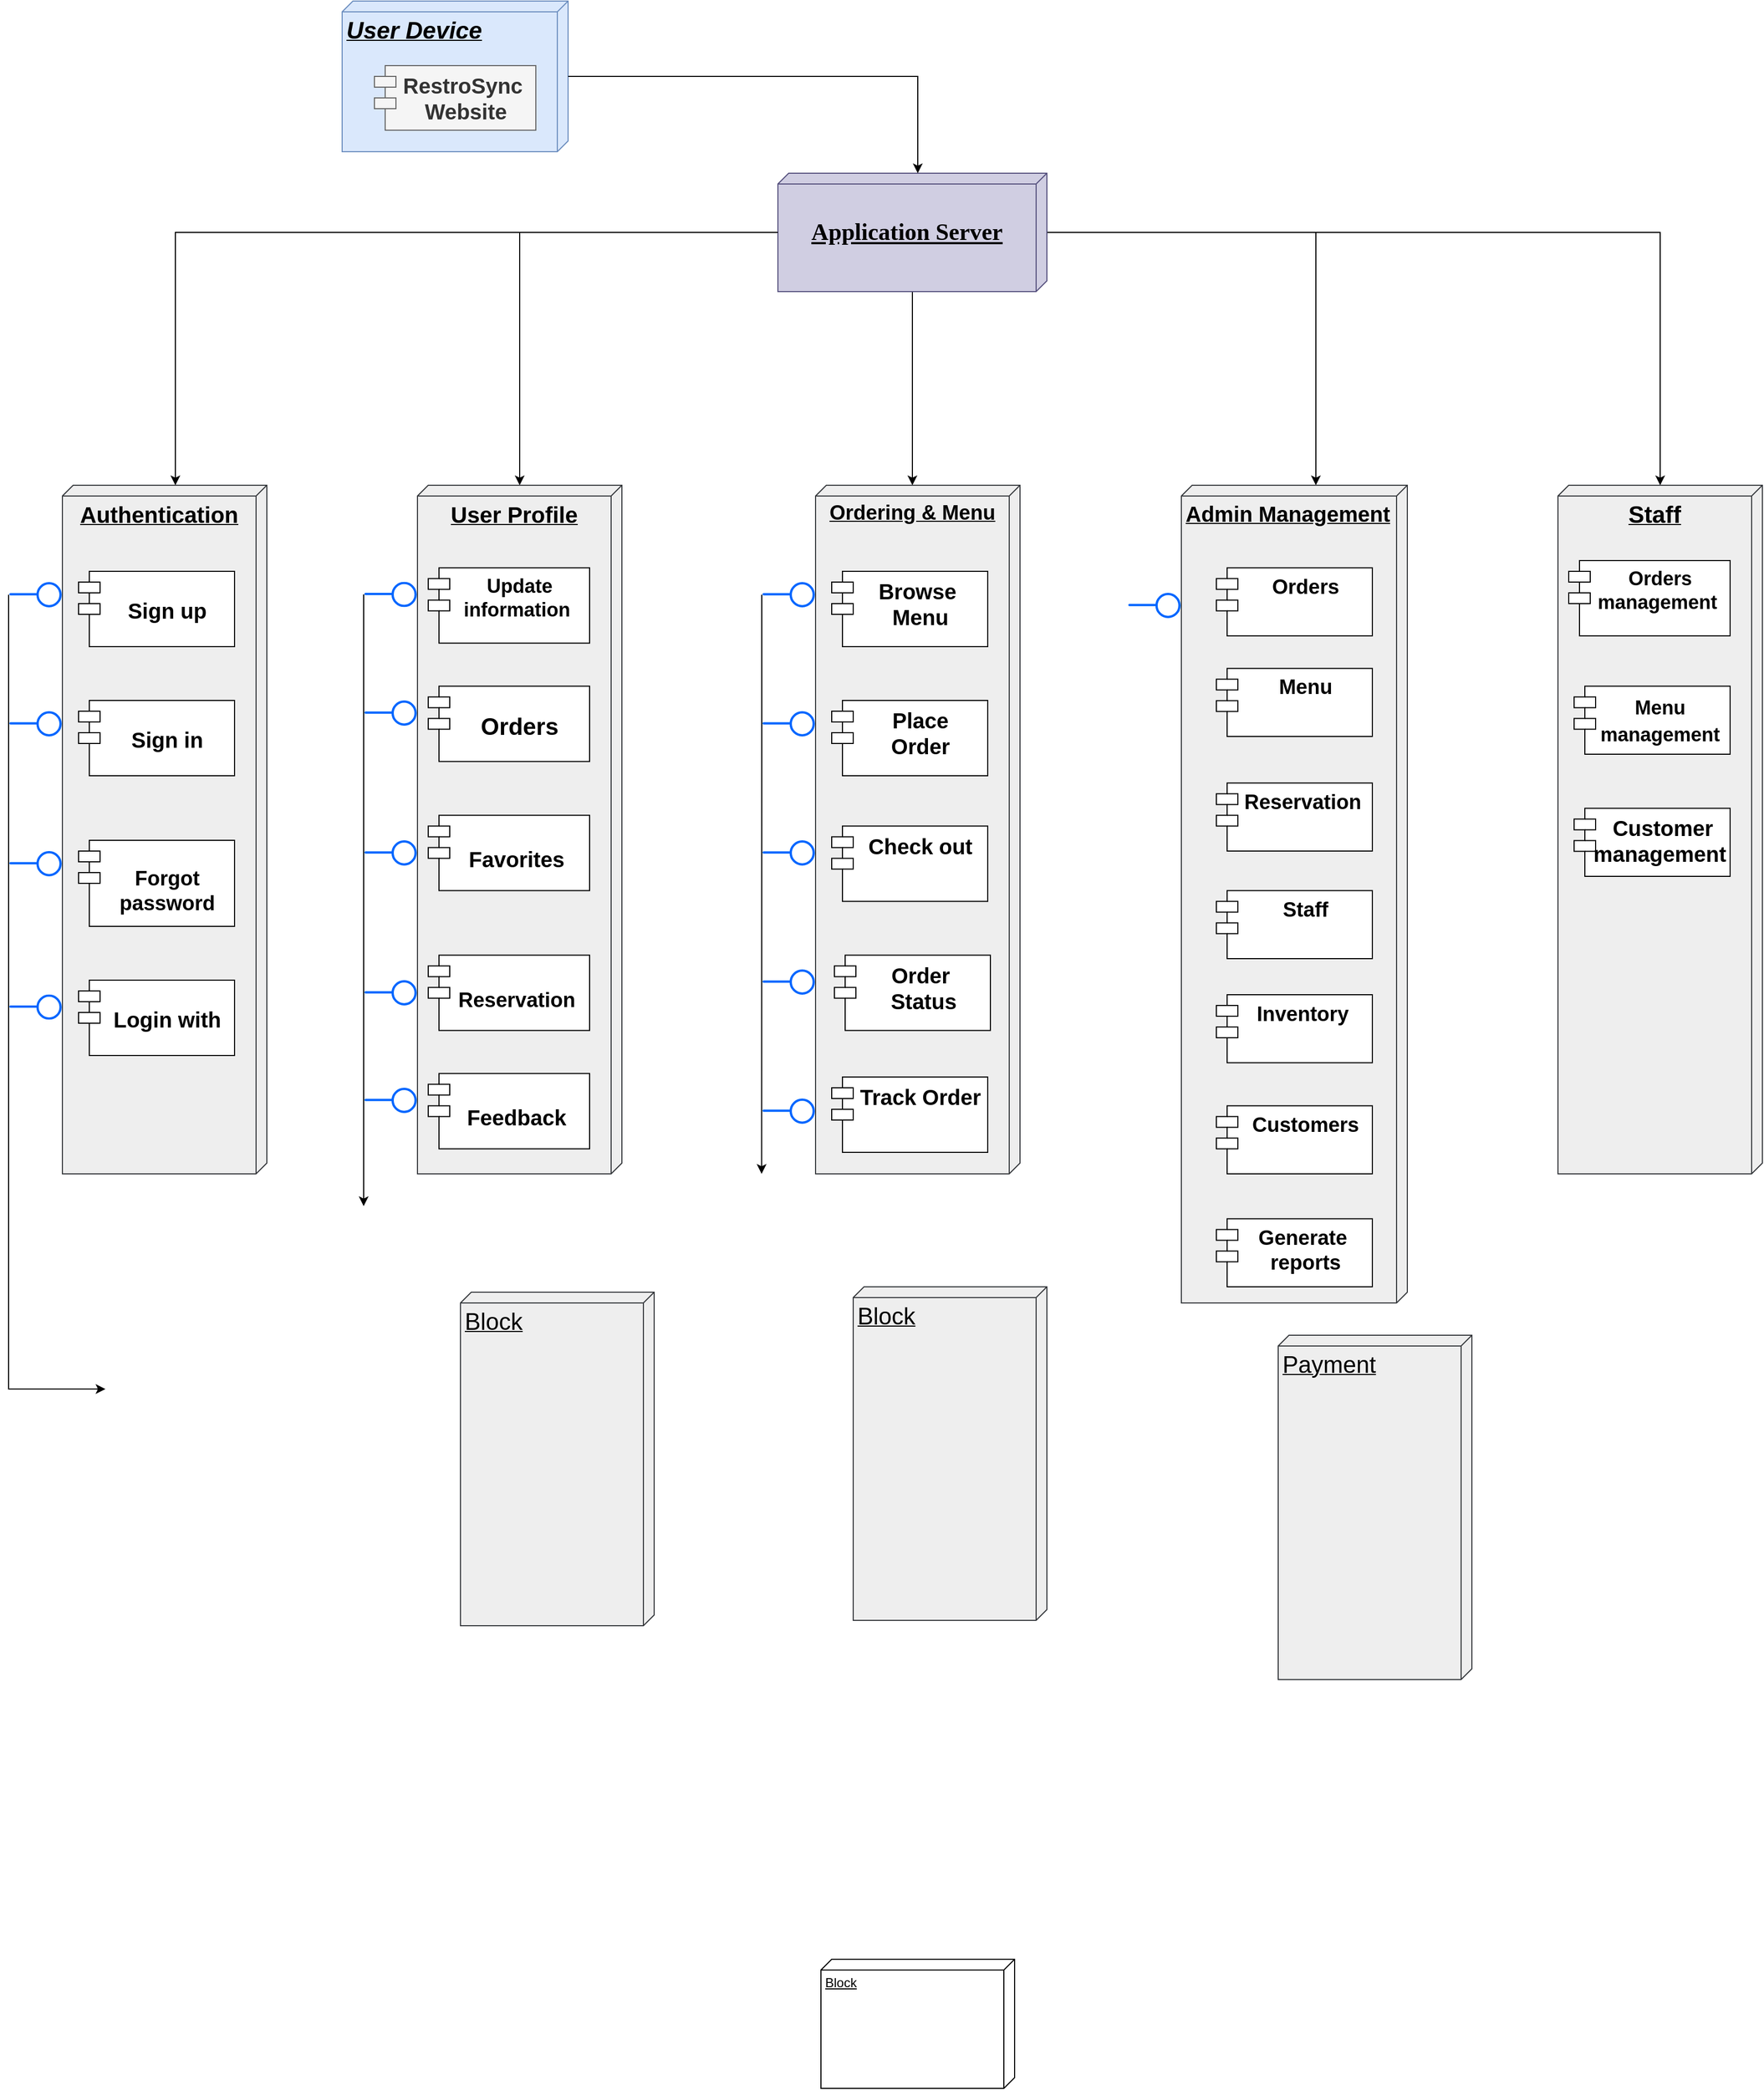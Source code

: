 <mxfile version="27.0.5">
  <diagram name="Page-1" id="1T3BzZQeBWlYQCBMlny7">
    <mxGraphModel dx="2509" dy="1506" grid="1" gridSize="10" guides="1" tooltips="1" connect="1" arrows="1" fold="1" page="0" pageScale="1" pageWidth="1169" pageHeight="827" math="0" shadow="0">
      <root>
        <mxCell id="0" />
        <mxCell id="1" parent="0" />
        <mxCell id="0xVNqbpH2IL9jWogjmOZ-22" style="edgeStyle=orthogonalEdgeStyle;rounded=0;orthogonalLoop=1;jettySize=auto;html=1;" edge="1" parent="1" source="0xVNqbpH2IL9jWogjmOZ-3" target="0xVNqbpH2IL9jWogjmOZ-9">
          <mxGeometry relative="1" as="geometry" />
        </mxCell>
        <mxCell id="0xVNqbpH2IL9jWogjmOZ-20" style="edgeStyle=orthogonalEdgeStyle;rounded=0;orthogonalLoop=1;jettySize=auto;html=1;exitX=0;exitY=0;exitDx=55.0;exitDy=0;exitPerimeter=0;entryX=0;entryY=0;entryDx=0;entryDy=85;entryPerimeter=0;" edge="1" parent="1" source="0xVNqbpH2IL9jWogjmOZ-3" target="0xVNqbpH2IL9jWogjmOZ-10">
          <mxGeometry relative="1" as="geometry" />
        </mxCell>
        <mxCell id="0xVNqbpH2IL9jWogjmOZ-1" value="&lt;font style=&quot;font-size: 22px;&quot;&gt;&lt;b&gt;&lt;i&gt;User Device&lt;/i&gt;&lt;/b&gt;&lt;/font&gt;" style="verticalAlign=top;align=left;spacingTop=8;spacingLeft=2;spacingRight=12;shape=cube;size=10;direction=south;fontStyle=4;html=1;whiteSpace=wrap;fillColor=#dae8fc;strokeColor=#6c8ebf;fontSize=18;" vertex="1" parent="1">
          <mxGeometry x="240" y="-330" width="210" height="140" as="geometry" />
        </mxCell>
        <mxCell id="0xVNqbpH2IL9jWogjmOZ-17" style="edgeStyle=orthogonalEdgeStyle;rounded=0;orthogonalLoop=1;jettySize=auto;html=1;exitX=0;exitY=0;exitDx=55.0;exitDy=0;exitPerimeter=0;" edge="1" parent="1" source="0xVNqbpH2IL9jWogjmOZ-3" target="0xVNqbpH2IL9jWogjmOZ-11">
          <mxGeometry relative="1" as="geometry" />
        </mxCell>
        <mxCell id="0xVNqbpH2IL9jWogjmOZ-46" style="edgeStyle=orthogonalEdgeStyle;rounded=0;orthogonalLoop=1;jettySize=auto;html=1;exitX=0;exitY=0;exitDx=110;exitDy=130;exitPerimeter=0;" edge="1" parent="1" source="0xVNqbpH2IL9jWogjmOZ-3" target="0xVNqbpH2IL9jWogjmOZ-41">
          <mxGeometry relative="1" as="geometry">
            <Array as="points">
              <mxPoint x="770" y="-60" />
            </Array>
          </mxGeometry>
        </mxCell>
        <mxCell id="0xVNqbpH2IL9jWogjmOZ-3" value="&lt;h2&gt;&lt;span style=&quot;font-size: 22px;&quot;&gt;&lt;font face=&quot;Verdana&quot;&gt;Application Server&lt;/font&gt;&lt;/span&gt;&lt;/h2&gt;" style="verticalAlign=top;align=center;spacingTop=8;spacingLeft=2;spacingRight=12;shape=cube;size=10;direction=south;fontStyle=4;html=1;whiteSpace=wrap;fontSize=18;fillColor=#d0cee2;strokeColor=#56517e;" vertex="1" parent="1">
          <mxGeometry x="645" y="-170" width="250" height="110" as="geometry" />
        </mxCell>
        <mxCell id="0xVNqbpH2IL9jWogjmOZ-4" value="&lt;b&gt;RestroSync&amp;nbsp;&lt;br&gt;Website&lt;/b&gt;" style="shape=module;align=left;spacingLeft=20;align=center;verticalAlign=top;whiteSpace=wrap;html=1;fillColor=#f5f5f5;strokeColor=#666666;fontColor=#333333;fontSize=20;" vertex="1" parent="1">
          <mxGeometry x="270" y="-270" width="150" height="60" as="geometry" />
        </mxCell>
        <mxCell id="0xVNqbpH2IL9jWogjmOZ-5" style="edgeStyle=orthogonalEdgeStyle;rounded=0;orthogonalLoop=1;jettySize=auto;html=1;entryX=0;entryY=0;entryDx=0;entryDy=120.0;entryPerimeter=0;fontSize=18;" edge="1" parent="1" source="0xVNqbpH2IL9jWogjmOZ-1" target="0xVNqbpH2IL9jWogjmOZ-3">
          <mxGeometry relative="1" as="geometry" />
        </mxCell>
        <mxCell id="0xVNqbpH2IL9jWogjmOZ-7" value="&lt;b style=&quot;&quot;&gt;&lt;font style=&quot;font-size: 21px;&quot;&gt;Authentication&lt;/font&gt;&lt;/b&gt;" style="verticalAlign=top;align=center;spacingTop=8;spacingLeft=2;spacingRight=12;shape=cube;size=10;direction=south;fontStyle=4;html=1;whiteSpace=wrap;fontSize=18;fillColor=#eeeeee;strokeColor=#36393d;" vertex="1" parent="1">
          <mxGeometry x="-20" y="120" width="190" height="640" as="geometry" />
        </mxCell>
        <mxCell id="0xVNqbpH2IL9jWogjmOZ-9" value="&lt;font style=&quot;font-size: 21px;&quot;&gt;&lt;b style=&quot;&quot;&gt;User Profile&lt;/b&gt;&lt;/font&gt;" style="verticalAlign=top;align=center;spacingTop=8;spacingLeft=2;spacingRight=12;shape=cube;size=10;direction=south;fontStyle=4;html=1;whiteSpace=wrap;fontSize=18;fillColor=#eeeeee;strokeColor=#36393d;" vertex="1" parent="1">
          <mxGeometry x="310" y="120" width="190" height="640" as="geometry" />
        </mxCell>
        <mxCell id="0xVNqbpH2IL9jWogjmOZ-10" value="&lt;b style=&quot;&quot;&gt;&lt;font style=&quot;font-size: 20px;&quot;&gt;Admin Management&lt;/font&gt;&lt;/b&gt;" style="verticalAlign=top;align=left;spacingTop=8;spacingLeft=2;spacingRight=12;shape=cube;size=10;direction=south;fontStyle=4;html=1;whiteSpace=wrap;fontSize=18;fillColor=#eeeeee;strokeColor=#36393d;" vertex="1" parent="1">
          <mxGeometry x="1020" y="120" width="210" height="760" as="geometry" />
        </mxCell>
        <mxCell id="0xVNqbpH2IL9jWogjmOZ-11" value="&lt;font style=&quot;font-size: 22px;&quot;&gt;&lt;b&gt;Staff&lt;/b&gt;&lt;/font&gt;" style="verticalAlign=top;align=center;spacingTop=8;spacingLeft=2;spacingRight=12;shape=cube;size=10;direction=south;fontStyle=4;html=1;whiteSpace=wrap;fontSize=18;fillColor=#eeeeee;strokeColor=#36393d;" vertex="1" parent="1">
          <mxGeometry x="1370" y="120" width="190" height="640" as="geometry" />
        </mxCell>
        <mxCell id="0xVNqbpH2IL9jWogjmOZ-15" style="edgeStyle=orthogonalEdgeStyle;rounded=0;orthogonalLoop=1;jettySize=auto;html=1;entryX=0;entryY=0;entryDx=0;entryDy=85;entryPerimeter=0;" edge="1" parent="1" source="0xVNqbpH2IL9jWogjmOZ-3" target="0xVNqbpH2IL9jWogjmOZ-7">
          <mxGeometry relative="1" as="geometry" />
        </mxCell>
        <mxCell id="0xVNqbpH2IL9jWogjmOZ-6" value="&lt;p&gt;&lt;span style=&quot;font-size: 20px;&quot;&gt;&lt;b&gt;Sign up&lt;/b&gt;&lt;/span&gt;&lt;/p&gt;" style="shape=module;align=left;spacingLeft=20;align=center;verticalAlign=top;whiteSpace=wrap;html=1;fontSize=18;" vertex="1" parent="1">
          <mxGeometry x="-5" y="200" width="145" height="70" as="geometry" />
        </mxCell>
        <mxCell id="0xVNqbpH2IL9jWogjmOZ-24" value="&lt;p&gt;&lt;span style=&quot;font-size: 20px;&quot;&gt;&lt;b&gt;Sign in&lt;/b&gt;&lt;/span&gt;&lt;/p&gt;" style="shape=module;align=left;spacingLeft=20;align=center;verticalAlign=top;whiteSpace=wrap;html=1;fontSize=18;" vertex="1" parent="1">
          <mxGeometry x="-5" y="320" width="145" height="70" as="geometry" />
        </mxCell>
        <mxCell id="0xVNqbpH2IL9jWogjmOZ-25" value="&lt;b&gt;Orders&lt;br&gt;management&amp;nbsp;&lt;/b&gt;" style="shape=module;align=left;spacingLeft=20;align=center;verticalAlign=top;whiteSpace=wrap;html=1;fontSize=18;" vertex="1" parent="1">
          <mxGeometry x="1380" y="190" width="150" height="70" as="geometry" />
        </mxCell>
        <mxCell id="0xVNqbpH2IL9jWogjmOZ-28" value="&lt;b&gt;Update&lt;/b&gt;&lt;div&gt;&lt;b&gt;information&amp;nbsp;&lt;/b&gt;&lt;/div&gt;" style="shape=module;align=left;spacingLeft=20;align=center;verticalAlign=top;whiteSpace=wrap;html=1;fontSize=18;" vertex="1" parent="1">
          <mxGeometry x="320" y="196.75" width="150" height="70" as="geometry" />
        </mxCell>
        <mxCell id="0xVNqbpH2IL9jWogjmOZ-58" style="edgeStyle=orthogonalEdgeStyle;rounded=0;orthogonalLoop=1;jettySize=auto;html=1;exitX=0;exitY=0.5;exitDx=0;exitDy=0;" edge="1" parent="1" source="0xVNqbpH2IL9jWogjmOZ-29">
          <mxGeometry relative="1" as="geometry">
            <mxPoint x="20" y="960" as="targetPoint" />
            <Array as="points">
              <mxPoint x="-70" y="330" />
              <mxPoint x="-70" y="330" />
            </Array>
          </mxGeometry>
        </mxCell>
        <mxCell id="0xVNqbpH2IL9jWogjmOZ-29" value="" style="image;aspect=fixed;perimeter=ellipsePerimeter;html=1;align=center;shadow=0;dashed=0;spacingTop=3;image=img/lib/active_directory/interface.svg;" vertex="1" parent="1">
          <mxGeometry x="-70" y="210" width="50" height="23.5" as="geometry" />
        </mxCell>
        <mxCell id="0xVNqbpH2IL9jWogjmOZ-67" style="edgeStyle=orthogonalEdgeStyle;rounded=0;orthogonalLoop=1;jettySize=auto;html=1;exitX=0;exitY=0.5;exitDx=0;exitDy=0;" edge="1" parent="1" source="0xVNqbpH2IL9jWogjmOZ-31">
          <mxGeometry relative="1" as="geometry">
            <mxPoint x="260" y="790" as="targetPoint" />
            <Array as="points">
              <mxPoint x="260" y="340" />
              <mxPoint x="260" y="340" />
            </Array>
          </mxGeometry>
        </mxCell>
        <mxCell id="0xVNqbpH2IL9jWogjmOZ-31" value="" style="image;aspect=fixed;perimeter=ellipsePerimeter;html=1;align=center;shadow=0;dashed=0;spacingTop=3;image=img/lib/active_directory/interface.svg;" vertex="1" parent="1">
          <mxGeometry x="260" y="209.75" width="50" height="23.5" as="geometry" />
        </mxCell>
        <mxCell id="0xVNqbpH2IL9jWogjmOZ-79" style="edgeStyle=orthogonalEdgeStyle;rounded=0;orthogonalLoop=1;jettySize=auto;html=1;exitX=0;exitY=0.5;exitDx=0;exitDy=0;" edge="1" parent="1" source="0xVNqbpH2IL9jWogjmOZ-32">
          <mxGeometry relative="1" as="geometry">
            <mxPoint x="629.857" y="760.0" as="targetPoint" />
            <Array as="points">
              <mxPoint x="630" y="360" />
              <mxPoint x="630" y="360" />
            </Array>
          </mxGeometry>
        </mxCell>
        <mxCell id="0xVNqbpH2IL9jWogjmOZ-32" value="" style="image;aspect=fixed;perimeter=ellipsePerimeter;html=1;align=center;shadow=0;dashed=0;spacingTop=3;image=img/lib/active_directory/interface.svg;fontSize=20;fontStyle=1" vertex="1" parent="1">
          <mxGeometry x="630" y="210" width="50" height="23.5" as="geometry" />
        </mxCell>
        <mxCell id="0xVNqbpH2IL9jWogjmOZ-33" value="" style="image;aspect=fixed;perimeter=ellipsePerimeter;html=1;align=center;shadow=0;dashed=0;spacingTop=3;image=img/lib/active_directory/interface.svg;fontSize=19;" vertex="1" parent="1">
          <mxGeometry x="970" y="220" width="50" height="23.5" as="geometry" />
        </mxCell>
        <mxCell id="0xVNqbpH2IL9jWogjmOZ-41" value="&lt;b style=&quot;&quot;&gt;&lt;font style=&quot;font-size: 19px;&quot;&gt;Ordering &amp;amp; Menu&lt;/font&gt;&lt;/b&gt;" style="verticalAlign=top;align=center;spacingTop=8;spacingLeft=2;spacingRight=12;shape=cube;size=10;direction=south;fontStyle=4;html=1;whiteSpace=wrap;fontSize=18;fillColor=#eeeeee;strokeColor=#36393d;" vertex="1" parent="1">
          <mxGeometry x="680" y="120" width="190" height="640" as="geometry" />
        </mxCell>
        <mxCell id="0xVNqbpH2IL9jWogjmOZ-27" value="Browse&amp;nbsp;&lt;br&gt;Menu" style="shape=module;align=left;spacingLeft=20;align=center;verticalAlign=top;whiteSpace=wrap;html=1;fontSize=20;fontStyle=1" vertex="1" parent="1">
          <mxGeometry x="695" y="200" width="145" height="70" as="geometry" />
        </mxCell>
        <mxCell id="0xVNqbpH2IL9jWogjmOZ-30" value="" style="image;aspect=fixed;perimeter=ellipsePerimeter;html=1;align=center;shadow=0;dashed=0;spacingTop=3;image=img/lib/active_directory/interface.svg;direction=east;" vertex="1" parent="1">
          <mxGeometry x="-70" y="330" width="50" height="23.5" as="geometry" />
        </mxCell>
        <mxCell id="0xVNqbpH2IL9jWogjmOZ-47" value="Block" style="verticalAlign=top;align=left;spacingTop=8;spacingLeft=2;spacingRight=12;shape=cube;size=10;direction=south;fontStyle=4;html=1;whiteSpace=wrap;" vertex="1" parent="1">
          <mxGeometry x="685" y="1490" width="180" height="120" as="geometry" />
        </mxCell>
        <mxCell id="0xVNqbpH2IL9jWogjmOZ-48" value="&lt;font style=&quot;font-size: 22px;&quot;&gt;Block&lt;/font&gt;" style="verticalAlign=top;align=left;spacingTop=8;spacingLeft=2;spacingRight=12;shape=cube;size=10;direction=south;fontStyle=4;html=1;whiteSpace=wrap;fontSize=18;fillColor=#eeeeee;strokeColor=#36393d;" vertex="1" parent="1">
          <mxGeometry x="715" y="865" width="180" height="310" as="geometry" />
        </mxCell>
        <mxCell id="0xVNqbpH2IL9jWogjmOZ-49" value="&lt;font style=&quot;font-size: 22px;&quot;&gt;Block&lt;/font&gt;" style="verticalAlign=top;align=left;spacingTop=8;spacingLeft=2;spacingRight=12;shape=cube;size=10;direction=south;fontStyle=4;html=1;whiteSpace=wrap;fontSize=18;fillColor=#eeeeee;strokeColor=#36393d;" vertex="1" parent="1">
          <mxGeometry x="350" y="870" width="180" height="310" as="geometry" />
        </mxCell>
        <mxCell id="0xVNqbpH2IL9jWogjmOZ-50" value="&lt;span style=&quot;font-size: 22px;&quot;&gt;Payment&lt;/span&gt;" style="verticalAlign=top;align=left;spacingTop=8;spacingLeft=2;spacingRight=12;shape=cube;size=10;direction=south;fontStyle=4;html=1;whiteSpace=wrap;fontSize=18;fillColor=#eeeeee;strokeColor=#36393d;" vertex="1" parent="1">
          <mxGeometry x="1110" y="910" width="180" height="320" as="geometry" />
        </mxCell>
        <mxCell id="0xVNqbpH2IL9jWogjmOZ-51" value="&lt;p&gt;&lt;b style=&quot;&quot;&gt;&lt;font style=&quot;font-size: 19px;&quot;&gt;Forgot password&lt;/font&gt;&lt;/b&gt;&lt;/p&gt;" style="shape=module;align=left;spacingLeft=20;align=center;verticalAlign=top;whiteSpace=wrap;html=1;fontSize=18;" vertex="1" parent="1">
          <mxGeometry x="-5" y="450" width="145" height="80" as="geometry" />
        </mxCell>
        <mxCell id="0xVNqbpH2IL9jWogjmOZ-52" value="" style="image;aspect=fixed;perimeter=ellipsePerimeter;html=1;align=center;shadow=0;dashed=0;spacingTop=3;image=img/lib/active_directory/interface.svg;direction=east;" vertex="1" parent="1">
          <mxGeometry x="-70" y="460" width="50" height="23.5" as="geometry" />
        </mxCell>
        <mxCell id="0xVNqbpH2IL9jWogjmOZ-53" value="&lt;p&gt;&lt;span style=&quot;font-size: 20px;&quot;&gt;&lt;b&gt;Login with&lt;/b&gt;&lt;/span&gt;&lt;/p&gt;" style="shape=module;align=left;spacingLeft=20;align=center;verticalAlign=top;whiteSpace=wrap;html=1;fontSize=18;" vertex="1" parent="1">
          <mxGeometry x="-5" y="580" width="145" height="70" as="geometry" />
        </mxCell>
        <mxCell id="0xVNqbpH2IL9jWogjmOZ-54" value="" style="image;aspect=fixed;perimeter=ellipsePerimeter;html=1;align=center;shadow=0;dashed=0;spacingTop=3;image=img/lib/active_directory/interface.svg;direction=east;" vertex="1" parent="1">
          <mxGeometry x="-70" y="593.25" width="50" height="23.5" as="geometry" />
        </mxCell>
        <mxCell id="0xVNqbpH2IL9jWogjmOZ-59" value="&lt;p&gt;&lt;font style=&quot;font-size: 22px;&quot;&gt;&lt;b&gt;Orders&lt;/b&gt;&lt;/font&gt;&lt;/p&gt;" style="shape=module;align=left;spacingLeft=20;align=center;verticalAlign=top;whiteSpace=wrap;html=1;fontSize=18;" vertex="1" parent="1">
          <mxGeometry x="320" y="306.75" width="150" height="70" as="geometry" />
        </mxCell>
        <mxCell id="0xVNqbpH2IL9jWogjmOZ-60" value="&lt;h3&gt;&lt;font style=&quot;font-size: 19px;&quot;&gt;Reservation&amp;nbsp;&lt;/font&gt;&lt;/h3&gt;" style="shape=module;align=left;spacingLeft=20;align=center;verticalAlign=top;whiteSpace=wrap;html=1;fontSize=18;" vertex="1" parent="1">
          <mxGeometry x="320" y="556.75" width="150" height="70" as="geometry" />
        </mxCell>
        <mxCell id="0xVNqbpH2IL9jWogjmOZ-62" value="&lt;h3&gt;&lt;span style=&quot;font-size: 20px;&quot;&gt;Feedback&amp;nbsp;&lt;/span&gt;&lt;/h3&gt;" style="shape=module;align=left;spacingLeft=20;align=center;verticalAlign=top;whiteSpace=wrap;html=1;fontSize=18;" vertex="1" parent="1">
          <mxGeometry x="320" y="666.75" width="150" height="70" as="geometry" />
        </mxCell>
        <mxCell id="0xVNqbpH2IL9jWogjmOZ-63" value="" style="image;aspect=fixed;perimeter=ellipsePerimeter;html=1;align=center;shadow=0;dashed=0;spacingTop=3;image=img/lib/active_directory/interface.svg;" vertex="1" parent="1">
          <mxGeometry x="260" y="320" width="50" height="23.5" as="geometry" />
        </mxCell>
        <mxCell id="0xVNqbpH2IL9jWogjmOZ-64" value="" style="image;aspect=fixed;perimeter=ellipsePerimeter;html=1;align=center;shadow=0;dashed=0;spacingTop=3;image=img/lib/active_directory/interface.svg;" vertex="1" parent="1">
          <mxGeometry x="260" y="450" width="50" height="23.5" as="geometry" />
        </mxCell>
        <mxCell id="0xVNqbpH2IL9jWogjmOZ-65" value="" style="image;aspect=fixed;perimeter=ellipsePerimeter;html=1;align=center;shadow=0;dashed=0;spacingTop=3;image=img/lib/active_directory/interface.svg;" vertex="1" parent="1">
          <mxGeometry x="260" y="580" width="50" height="23.5" as="geometry" />
        </mxCell>
        <mxCell id="0xVNqbpH2IL9jWogjmOZ-68" value="Place&lt;div&gt;Order&lt;/div&gt;" style="shape=module;align=left;spacingLeft=20;align=center;verticalAlign=top;whiteSpace=wrap;html=1;fontSize=20;fontStyle=1" vertex="1" parent="1">
          <mxGeometry x="695" y="320" width="145" height="70" as="geometry" />
        </mxCell>
        <mxCell id="0xVNqbpH2IL9jWogjmOZ-69" value="Track Order" style="shape=module;align=left;spacingLeft=20;align=center;verticalAlign=top;whiteSpace=wrap;html=1;fontSize=20;fontStyle=1" vertex="1" parent="1">
          <mxGeometry x="695" y="670" width="145" height="70" as="geometry" />
        </mxCell>
        <mxCell id="0xVNqbpH2IL9jWogjmOZ-70" value="Check out" style="shape=module;align=left;spacingLeft=20;align=center;verticalAlign=top;whiteSpace=wrap;html=1;fontSize=20;fontStyle=1" vertex="1" parent="1">
          <mxGeometry x="695" y="436.75" width="145" height="70" as="geometry" />
        </mxCell>
        <mxCell id="0xVNqbpH2IL9jWogjmOZ-72" value="" style="image;aspect=fixed;perimeter=ellipsePerimeter;html=1;align=center;shadow=0;dashed=0;spacingTop=3;image=img/lib/active_directory/interface.svg;fontSize=20;fontStyle=1" vertex="1" parent="1">
          <mxGeometry x="630" y="330" width="50" height="23.5" as="geometry" />
        </mxCell>
        <mxCell id="0xVNqbpH2IL9jWogjmOZ-73" value="" style="image;aspect=fixed;perimeter=ellipsePerimeter;html=1;align=center;shadow=0;dashed=0;spacingTop=3;image=img/lib/active_directory/interface.svg;fontSize=20;fontStyle=1" vertex="1" parent="1">
          <mxGeometry x="630" y="450" width="50" height="23.5" as="geometry" />
        </mxCell>
        <mxCell id="0xVNqbpH2IL9jWogjmOZ-74" value="" style="image;aspect=fixed;perimeter=ellipsePerimeter;html=1;align=center;shadow=0;dashed=0;spacingTop=3;image=img/lib/active_directory/interface.svg;fontSize=20;fontStyle=1" vertex="1" parent="1">
          <mxGeometry x="630" y="570" width="50" height="23.5" as="geometry" />
        </mxCell>
        <mxCell id="0xVNqbpH2IL9jWogjmOZ-76" value="Order&amp;nbsp;&lt;div&gt;Status&lt;/div&gt;" style="shape=module;align=left;spacingLeft=20;align=center;verticalAlign=top;whiteSpace=wrap;html=1;fontSize=20;fontStyle=1" vertex="1" parent="1">
          <mxGeometry x="697.5" y="556.75" width="145" height="70" as="geometry" />
        </mxCell>
        <mxCell id="0xVNqbpH2IL9jWogjmOZ-78" value="" style="image;aspect=fixed;perimeter=ellipsePerimeter;html=1;align=center;shadow=0;dashed=0;spacingTop=3;image=img/lib/active_directory/interface.svg;fontSize=20;fontStyle=1" vertex="1" parent="1">
          <mxGeometry x="630" y="690" width="50" height="23.5" as="geometry" />
        </mxCell>
        <mxCell id="0xVNqbpH2IL9jWogjmOZ-80" value="&lt;h3&gt;&lt;span style=&quot;font-size: 20px;&quot;&gt;Favorites&amp;nbsp;&lt;/span&gt;&lt;/h3&gt;" style="shape=module;align=left;spacingLeft=20;align=center;verticalAlign=top;whiteSpace=wrap;html=1;fontSize=18;" vertex="1" parent="1">
          <mxGeometry x="320" y="426.75" width="150" height="70" as="geometry" />
        </mxCell>
        <mxCell id="0xVNqbpH2IL9jWogjmOZ-81" value="" style="image;aspect=fixed;perimeter=ellipsePerimeter;html=1;align=center;shadow=0;dashed=0;spacingTop=3;image=img/lib/active_directory/interface.svg;" vertex="1" parent="1">
          <mxGeometry x="260" y="680" width="50" height="23.5" as="geometry" />
        </mxCell>
        <mxCell id="0xVNqbpH2IL9jWogjmOZ-82" value="Orders" style="shape=module;align=left;spacingLeft=20;align=center;verticalAlign=top;whiteSpace=wrap;html=1;fontSize=19;fontStyle=1" vertex="1" parent="1">
          <mxGeometry x="1052.5" y="196.75" width="145" height="63.25" as="geometry" />
        </mxCell>
        <mxCell id="0xVNqbpH2IL9jWogjmOZ-83" value="Menu" style="shape=module;align=left;spacingLeft=20;align=center;verticalAlign=top;whiteSpace=wrap;html=1;fontSize=19;fontStyle=1" vertex="1" parent="1">
          <mxGeometry x="1052.5" y="290.25" width="145" height="63.25" as="geometry" />
        </mxCell>
        <mxCell id="0xVNqbpH2IL9jWogjmOZ-84" value="Reservation&amp;nbsp;" style="shape=module;align=left;spacingLeft=20;align=center;verticalAlign=top;whiteSpace=wrap;html=1;fontSize=19;fontStyle=1" vertex="1" parent="1">
          <mxGeometry x="1052.5" y="396.75" width="145" height="63.25" as="geometry" />
        </mxCell>
        <mxCell id="0xVNqbpH2IL9jWogjmOZ-85" value="Staff" style="shape=module;align=left;spacingLeft=20;align=center;verticalAlign=top;whiteSpace=wrap;html=1;fontSize=19;fontStyle=1" vertex="1" parent="1">
          <mxGeometry x="1052.5" y="496.75" width="145" height="63.25" as="geometry" />
        </mxCell>
        <mxCell id="0xVNqbpH2IL9jWogjmOZ-86" value="Inventory&amp;nbsp;" style="shape=module;align=left;spacingLeft=20;align=center;verticalAlign=top;whiteSpace=wrap;html=1;fontSize=19;fontStyle=1" vertex="1" parent="1">
          <mxGeometry x="1052.5" y="593.5" width="145" height="63.25" as="geometry" />
        </mxCell>
        <mxCell id="0xVNqbpH2IL9jWogjmOZ-87" value="Customers" style="shape=module;align=left;spacingLeft=20;align=center;verticalAlign=top;whiteSpace=wrap;html=1;fontSize=19;fontStyle=1" vertex="1" parent="1">
          <mxGeometry x="1052.5" y="696.75" width="145" height="63.25" as="geometry" />
        </mxCell>
        <mxCell id="0xVNqbpH2IL9jWogjmOZ-88" value="Generate&amp;nbsp;&lt;br&gt;reports" style="shape=module;align=left;spacingLeft=20;align=center;verticalAlign=top;whiteSpace=wrap;html=1;fontSize=19;fontStyle=1" vertex="1" parent="1">
          <mxGeometry x="1052.5" y="801.75" width="145" height="63.25" as="geometry" />
        </mxCell>
        <mxCell id="0xVNqbpH2IL9jWogjmOZ-90" value="&lt;font style=&quot;font-size: 18px;&quot;&gt;Menu&amp;nbsp;&lt;br&gt;management&amp;nbsp;&lt;/font&gt;" style="shape=module;align=left;spacingLeft=20;align=center;verticalAlign=top;whiteSpace=wrap;html=1;fontSize=20;fontStyle=1" vertex="1" parent="1">
          <mxGeometry x="1385" y="306.75" width="145" height="63.25" as="geometry" />
        </mxCell>
        <mxCell id="0xVNqbpH2IL9jWogjmOZ-91" value="Customer&lt;div&gt;management&amp;nbsp;&lt;/div&gt;" style="shape=module;align=left;spacingLeft=20;align=center;verticalAlign=top;whiteSpace=wrap;html=1;fontSize=20;fontStyle=1" vertex="1" parent="1">
          <mxGeometry x="1385" y="420.25" width="145" height="63.25" as="geometry" />
        </mxCell>
      </root>
    </mxGraphModel>
  </diagram>
</mxfile>
